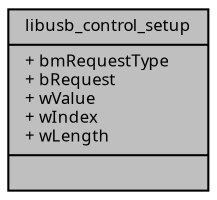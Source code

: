 digraph "libusb_control_setup"
{
  edge [fontname="Sans",fontsize="8",labelfontname="Sans",labelfontsize="8"];
  node [fontname="Sans",fontsize="8",shape=record];
  Node1 [label="{libusb_control_setup\n|+ bmRequestType\l+ bRequest\l+ wValue\l+ wIndex\l+ wLength\l|}",height=0.2,width=0.4,color="black", fillcolor="grey75", style="filled", fontcolor="black"];
}
